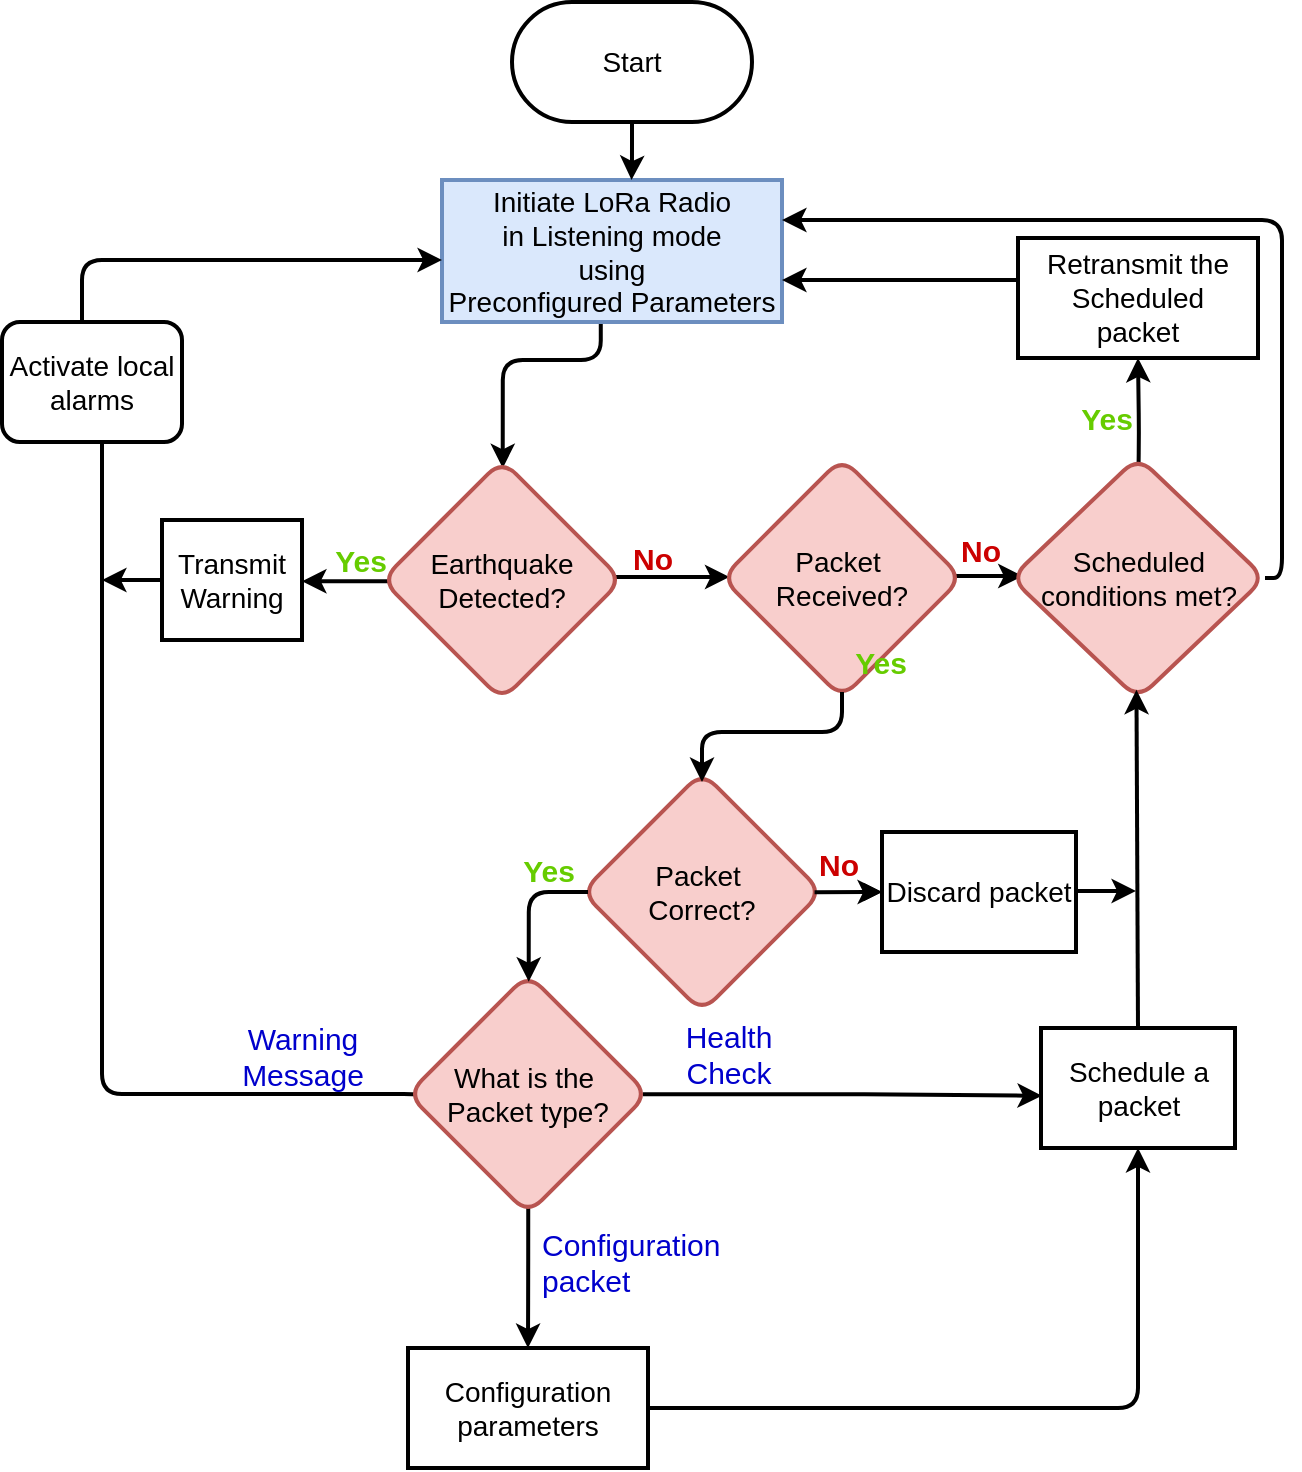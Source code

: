 <mxfile version="24.6.4" type="github">
  <diagram name="Page-1" id="nr04e7j_lgrhqmW4x8mc">
    <mxGraphModel dx="1105" dy="611" grid="1" gridSize="10" guides="1" tooltips="1" connect="1" arrows="1" fold="1" page="1" pageScale="1" pageWidth="850" pageHeight="1100" math="0" shadow="0">
      <root>
        <mxCell id="0" />
        <mxCell id="1" parent="0" />
        <mxCell id="aT8a2JC3UvmOd2hiil9d-5" style="edgeStyle=orthogonalEdgeStyle;rounded=1;orthogonalLoop=1;jettySize=auto;html=1;exitX=0.467;exitY=0.991;exitDx=0;exitDy=0;entryX=0.503;entryY=0.034;entryDx=0;entryDy=0;fontStyle=0;entryPerimeter=0;strokeWidth=2;exitPerimeter=0;" parent="1" source="aT8a2JC3UvmOd2hiil9d-2" target="aT8a2JC3UvmOd2hiil9d-14" edge="1">
          <mxGeometry relative="1" as="geometry">
            <mxPoint x="390" y="260" as="targetPoint" />
            <Array as="points">
              <mxPoint x="389" y="240" />
              <mxPoint x="340" y="240" />
            </Array>
          </mxGeometry>
        </mxCell>
        <mxCell id="aT8a2JC3UvmOd2hiil9d-2" value="Initiate LoRa Radio&lt;br style=&quot;font-size: 14px;&quot;&gt;in Listening mode&lt;div style=&quot;font-size: 14px;&quot;&gt;using&lt;/div&gt;&lt;div style=&quot;font-size: 14px;&quot;&gt;Preconfigured Parameters&lt;br&gt;&lt;/div&gt;" style="rounded=1;whiteSpace=wrap;html=1;arcSize=0;fillColor=#dae8fc;strokeColor=#6c8ebf;fontStyle=0;fontSize=14;strokeWidth=2;" parent="1" vertex="1">
          <mxGeometry x="310" y="150" width="170" height="71" as="geometry" />
        </mxCell>
        <mxCell id="aT8a2JC3UvmOd2hiil9d-18" style="edgeStyle=orthogonalEdgeStyle;rounded=1;orthogonalLoop=1;jettySize=auto;html=1;entryX=0.023;entryY=0.504;entryDx=0;entryDy=0;fontStyle=0;exitX=0.967;exitY=0.496;exitDx=0;exitDy=0;exitPerimeter=0;entryPerimeter=0;strokeWidth=2;" parent="1" edge="1">
          <mxGeometry relative="1" as="geometry">
            <mxPoint x="397.0" y="348.54" as="sourcePoint" />
            <mxPoint x="453.72" y="348.5" as="targetPoint" />
          </mxGeometry>
        </mxCell>
        <mxCell id="aT8a2JC3UvmOd2hiil9d-23" value="No" style="edgeLabel;html=1;align=center;verticalAlign=middle;resizable=0;points=[];rounded=1;fontStyle=1;fontColor=#CC0000;fontSize=15;labelBackgroundColor=none;" parent="aT8a2JC3UvmOd2hiil9d-18" vertex="1" connectable="0">
          <mxGeometry x="-0.248" y="2" relative="1" as="geometry">
            <mxPoint x="-4" y="-8" as="offset" />
          </mxGeometry>
        </mxCell>
        <mxCell id="aT8a2JC3UvmOd2hiil9d-20" style="edgeStyle=orthogonalEdgeStyle;rounded=1;orthogonalLoop=1;jettySize=auto;html=1;fontStyle=0;exitX=0.027;exitY=0.505;exitDx=0;exitDy=0;exitPerimeter=0;strokeWidth=2;" parent="1" source="aT8a2JC3UvmOd2hiil9d-14" target="aT8a2JC3UvmOd2hiil9d-19" edge="1">
          <mxGeometry relative="1" as="geometry">
            <Array as="points">
              <mxPoint x="255" y="351" />
            </Array>
          </mxGeometry>
        </mxCell>
        <mxCell id="aT8a2JC3UvmOd2hiil9d-22" value="Yes" style="edgeLabel;html=1;align=center;verticalAlign=middle;resizable=0;points=[];rounded=1;fontStyle=1;fontColor=#66CC00;fontSize=15;labelBackgroundColor=none;" parent="aT8a2JC3UvmOd2hiil9d-20" vertex="1" connectable="0">
          <mxGeometry x="-0.588" y="1" relative="1" as="geometry">
            <mxPoint x="-5" y="-12" as="offset" />
          </mxGeometry>
        </mxCell>
        <mxCell id="aT8a2JC3UvmOd2hiil9d-14" value="Earthquake&lt;br style=&quot;font-size: 14px;&quot;&gt;Detected?" style="rhombus;whiteSpace=wrap;html=1;rounded=1;fillColor=#f8cecc;strokeColor=#b85450;fontStyle=0;fontSize=14;strokeWidth=2;" parent="1" vertex="1">
          <mxGeometry x="280" y="290" width="120" height="120" as="geometry" />
        </mxCell>
        <mxCell id="PVOLsWm9la5_ibdRfDDH-19" value="" style="edgeStyle=orthogonalEdgeStyle;rounded=1;orthogonalLoop=1;jettySize=auto;html=1;strokeWidth=2;curved=0;entryX=0.046;entryY=0.492;entryDx=0;entryDy=0;entryPerimeter=0;exitX=0.958;exitY=0.492;exitDx=0;exitDy=0;exitPerimeter=0;fontStyle=0" parent="1" source="aT8a2JC3UvmOd2hiil9d-16" target="aT8a2JC3UvmOd2hiil9d-48" edge="1">
          <mxGeometry relative="1" as="geometry" />
        </mxCell>
        <mxCell id="aT8a2JC3UvmOd2hiil9d-19" value="Transmit&lt;br style=&quot;font-size: 14px;&quot;&gt;Warning" style="rounded=0;whiteSpace=wrap;html=1;fontStyle=0;fontSize=14;strokeWidth=2;" parent="1" vertex="1">
          <mxGeometry x="170" y="320" width="70" height="60" as="geometry" />
        </mxCell>
        <mxCell id="aT8a2JC3UvmOd2hiil9d-16" value="Packet&amp;nbsp;&lt;div&gt;Received?&lt;/div&gt;" style="rhombus;whiteSpace=wrap;html=1;rounded=1;fillColor=#f8cecc;strokeColor=#b85450;fontStyle=0;fontSize=14;strokeWidth=2;" parent="1" vertex="1">
          <mxGeometry x="450" y="289" width="120" height="120" as="geometry" />
        </mxCell>
        <mxCell id="aT8a2JC3UvmOd2hiil9d-28" style="edgeStyle=orthogonalEdgeStyle;rounded=1;orthogonalLoop=1;jettySize=auto;html=1;entryX=1;entryY=0.5;entryDx=0;entryDy=0;fontStyle=1;strokeWidth=2;exitX=0.065;exitY=0.519;exitDx=0;exitDy=0;exitPerimeter=0;" parent="1" source="aT8a2JC3UvmOd2hiil9d-24" edge="1">
          <mxGeometry relative="1" as="geometry">
            <mxPoint x="140" y="250" as="targetPoint" />
            <Array as="points">
              <mxPoint x="301" y="607" />
              <mxPoint x="140" y="607" />
            </Array>
            <mxPoint x="380" y="500" as="sourcePoint" />
          </mxGeometry>
        </mxCell>
        <mxCell id="aT8a2JC3UvmOd2hiil9d-29" value="Warning&lt;br style=&quot;font-size: 15px;&quot;&gt;Message" style="edgeLabel;html=1;align=center;verticalAlign=middle;resizable=0;points=[];rounded=1;labelBackgroundColor=none;fontColor=#0000CC;fontStyle=0;fontSize=15;" parent="aT8a2JC3UvmOd2hiil9d-28" vertex="1" connectable="0">
          <mxGeometry x="-0.242" y="-1" relative="1" as="geometry">
            <mxPoint x="99" y="15" as="offset" />
          </mxGeometry>
        </mxCell>
        <mxCell id="aT8a2JC3UvmOd2hiil9d-33" style="edgeStyle=orthogonalEdgeStyle;rounded=1;orthogonalLoop=1;jettySize=auto;html=1;fontStyle=1;exitX=0.978;exitY=0.501;exitDx=0;exitDy=0;exitPerimeter=0;strokeWidth=2;entryX=0.005;entryY=0.565;entryDx=0;entryDy=0;entryPerimeter=0;" parent="1" source="aT8a2JC3UvmOd2hiil9d-24" target="aT8a2JC3UvmOd2hiil9d-32" edge="1">
          <mxGeometry relative="1" as="geometry">
            <mxPoint x="609.5" y="611" as="targetPoint" />
          </mxGeometry>
        </mxCell>
        <mxCell id="aT8a2JC3UvmOd2hiil9d-36" value="Health&lt;br style=&quot;font-size: 15px;&quot;&gt;Check" style="edgeLabel;html=1;align=center;verticalAlign=middle;resizable=0;points=[];rounded=1;labelBackgroundColor=none;fontColor=#0000CC;fontStyle=0;fontSize=15;" parent="aT8a2JC3UvmOd2hiil9d-33" vertex="1" connectable="0">
          <mxGeometry x="-0.448" relative="1" as="geometry">
            <mxPoint x="-13" y="-20" as="offset" />
          </mxGeometry>
        </mxCell>
        <mxCell id="aT8a2JC3UvmOd2hiil9d-40" style="edgeStyle=orthogonalEdgeStyle;rounded=1;orthogonalLoop=1;jettySize=auto;html=1;entryX=0.5;entryY=0;entryDx=0;entryDy=0;fontStyle=1;exitX=0.501;exitY=0.967;exitDx=0;exitDy=0;exitPerimeter=0;strokeWidth=2;" parent="1" source="aT8a2JC3UvmOd2hiil9d-24" target="aT8a2JC3UvmOd2hiil9d-39" edge="1">
          <mxGeometry relative="1" as="geometry" />
        </mxCell>
        <mxCell id="aT8a2JC3UvmOd2hiil9d-41" value="Configuration&amp;nbsp;&lt;div style=&quot;font-size: 15px;&quot;&gt;packet&lt;/div&gt;" style="edgeLabel;html=1;align=left;verticalAlign=middle;resizable=0;points=[];rounded=1;labelBackgroundColor=none;fontColor=#0000CC;fontStyle=0;fontSize=15;" parent="aT8a2JC3UvmOd2hiil9d-40" vertex="1" connectable="0">
          <mxGeometry x="-0.223" y="-2" relative="1" as="geometry">
            <mxPoint x="7" as="offset" />
          </mxGeometry>
        </mxCell>
        <mxCell id="aT8a2JC3UvmOd2hiil9d-24" value="What is the&amp;nbsp;&lt;div style=&quot;font-size: 14px;&quot;&gt;Packet type?&lt;/div&gt;" style="rhombus;whiteSpace=wrap;html=1;rounded=1;fillColor=#f8cecc;strokeColor=#b85450;fontStyle=0;fontSize=14;strokeWidth=2;" parent="1" vertex="1">
          <mxGeometry x="293" y="547" width="120" height="120" as="geometry" />
        </mxCell>
        <mxCell id="aT8a2JC3UvmOd2hiil9d-31" style="edgeStyle=orthogonalEdgeStyle;rounded=1;orthogonalLoop=1;jettySize=auto;html=1;fontStyle=1;strokeWidth=2;exitX=0.456;exitY=0.017;exitDx=0;exitDy=0;exitPerimeter=0;" parent="1" source="aT8a2JC3UvmOd2hiil9d-30" edge="1">
          <mxGeometry relative="1" as="geometry">
            <mxPoint x="310" y="190" as="targetPoint" />
            <mxPoint x="80" y="230" as="sourcePoint" />
            <Array as="points">
              <mxPoint x="131" y="230" />
              <mxPoint x="130" y="230" />
              <mxPoint x="130" y="190" />
            </Array>
          </mxGeometry>
        </mxCell>
        <mxCell id="aT8a2JC3UvmOd2hiil9d-30" value="Activate local alarms" style="rounded=1;whiteSpace=wrap;html=1;fontStyle=0;fontSize=14;strokeWidth=2;" parent="1" vertex="1">
          <mxGeometry x="90" y="221" width="90" height="60" as="geometry" />
        </mxCell>
        <mxCell id="aT8a2JC3UvmOd2hiil9d-32" value="Schedule a packet" style="rounded=0;whiteSpace=wrap;html=1;fontStyle=0;fontSize=14;strokeWidth=2;" parent="1" vertex="1">
          <mxGeometry x="609.5" y="574" width="97" height="60" as="geometry" />
        </mxCell>
        <mxCell id="aT8a2JC3UvmOd2hiil9d-42" style="edgeStyle=orthogonalEdgeStyle;rounded=1;orthogonalLoop=1;jettySize=auto;html=1;entryX=0.5;entryY=1;entryDx=0;entryDy=0;fontStyle=1;strokeWidth=2;" parent="1" source="aT8a2JC3UvmOd2hiil9d-39" target="aT8a2JC3UvmOd2hiil9d-32" edge="1">
          <mxGeometry relative="1" as="geometry">
            <mxPoint x="658" y="641" as="targetPoint" />
          </mxGeometry>
        </mxCell>
        <mxCell id="aT8a2JC3UvmOd2hiil9d-39" value="Configuration&lt;div style=&quot;font-size: 14px;&quot;&gt;parameters&lt;/div&gt;" style="rounded=0;whiteSpace=wrap;html=1;fontStyle=0;fontSize=14;strokeWidth=2;" parent="1" vertex="1">
          <mxGeometry x="293" y="734" width="120" height="60" as="geometry" />
        </mxCell>
        <mxCell id="aT8a2JC3UvmOd2hiil9d-62" value="" style="edgeStyle=orthogonalEdgeStyle;rounded=1;orthogonalLoop=1;jettySize=auto;html=1;strokeColor=default;align=center;verticalAlign=middle;fontFamily=Helvetica;fontSize=11;fontColor=default;labelBackgroundColor=default;endArrow=classic;strokeWidth=2;" parent="1" source="aT8a2JC3UvmOd2hiil9d-44" edge="1">
          <mxGeometry relative="1" as="geometry">
            <mxPoint x="404.753" y="129" as="sourcePoint" />
            <mxPoint x="404.75" y="150" as="targetPoint" />
          </mxGeometry>
        </mxCell>
        <mxCell id="aT8a2JC3UvmOd2hiil9d-44" value="Start" style="rounded=1;whiteSpace=wrap;html=1;arcSize=50;fontStyle=0;fontSize=14;strokeWidth=2;" parent="1" vertex="1">
          <mxGeometry x="345" y="61" width="120" height="60" as="geometry" />
        </mxCell>
        <mxCell id="PVOLsWm9la5_ibdRfDDH-25" style="edgeStyle=orthogonalEdgeStyle;rounded=1;orthogonalLoop=1;jettySize=auto;html=1;exitX=0.5;exitY=0.06;exitDx=0;exitDy=0;entryX=0.5;entryY=1;entryDx=0;entryDy=0;curved=0;strokeWidth=2;exitPerimeter=0;fontStyle=0" parent="1" target="aT8a2JC3UvmOd2hiil9d-53" edge="1">
          <mxGeometry relative="1" as="geometry">
            <mxPoint x="658.0" y="313.76" as="sourcePoint" />
          </mxGeometry>
        </mxCell>
        <mxCell id="1XFwvakkwBoAosKU2_6U-1" style="edgeStyle=orthogonalEdgeStyle;shape=connector;rounded=1;orthogonalLoop=1;jettySize=auto;html=1;exitX=1;exitY=0.5;exitDx=0;exitDy=0;strokeColor=default;strokeWidth=2;align=center;verticalAlign=middle;fontFamily=Helvetica;fontSize=11;fontColor=default;fontStyle=1;labelBackgroundColor=default;endArrow=classic;flowAnimation=0;curved=0;" edge="1" parent="1" source="aT8a2JC3UvmOd2hiil9d-48" target="aT8a2JC3UvmOd2hiil9d-2">
          <mxGeometry relative="1" as="geometry">
            <Array as="points">
              <mxPoint x="730" y="349" />
              <mxPoint x="730" y="170" />
            </Array>
          </mxGeometry>
        </mxCell>
        <mxCell id="aT8a2JC3UvmOd2hiil9d-48" value="Scheduled&lt;br style=&quot;font-size: 14px;&quot;&gt;conditions met?" style="rhombus;whiteSpace=wrap;html=1;rounded=1;fillColor=#f8cecc;strokeColor=#b85450;fontStyle=0;fontSize=14;strokeWidth=2;" parent="1" vertex="1">
          <mxGeometry x="594.5" y="288.5" width="127" height="121" as="geometry" />
        </mxCell>
        <mxCell id="aT8a2JC3UvmOd2hiil9d-56" style="edgeStyle=orthogonalEdgeStyle;rounded=0;orthogonalLoop=1;jettySize=auto;html=1;entryX=1;entryY=0.5;entryDx=0;entryDy=0;flowAnimation=0;fontStyle=1;strokeWidth=2;" parent="1" edge="1">
          <mxGeometry relative="1" as="geometry">
            <mxPoint x="598" y="200.0" as="sourcePoint" />
            <mxPoint x="480" y="200" as="targetPoint" />
          </mxGeometry>
        </mxCell>
        <mxCell id="aT8a2JC3UvmOd2hiil9d-53" value="Retransmit the&lt;br style=&quot;font-size: 14px;&quot;&gt;Scheduled&lt;br style=&quot;font-size: 14px;&quot;&gt;packet" style="rounded=0;whiteSpace=wrap;html=1;fontStyle=0;fontSize=14;strokeWidth=2;" parent="1" vertex="1">
          <mxGeometry x="598" y="179" width="120" height="60" as="geometry" />
        </mxCell>
        <mxCell id="aT8a2JC3UvmOd2hiil9d-61" value="Yes" style="edgeLabel;html=1;align=center;verticalAlign=middle;resizable=0;points=[];fontStyle=1;fontColor=#66CC00;fontSize=15;labelBackgroundColor=none;" parent="1" vertex="1" connectable="0">
          <mxGeometry x="658.001" y="268.997" as="geometry">
            <mxPoint x="-16" as="offset" />
          </mxGeometry>
        </mxCell>
        <mxCell id="PVOLsWm9la5_ibdRfDDH-7" value="" style="endArrow=classic;html=1;rounded=1;exitX=0;exitY=0.5;exitDx=0;exitDy=0;curved=0;strokeWidth=2;fontStyle=0" parent="1" source="aT8a2JC3UvmOd2hiil9d-19" edge="1">
          <mxGeometry width="50" height="50" relative="1" as="geometry">
            <mxPoint x="220" y="240" as="sourcePoint" />
            <mxPoint x="140" y="350" as="targetPoint" />
          </mxGeometry>
        </mxCell>
        <mxCell id="PVOLsWm9la5_ibdRfDDH-18" value="&lt;b&gt;No&lt;/b&gt;" style="edgeLabel;html=1;align=center;verticalAlign=middle;resizable=0;points=[];rounded=1;fontStyle=0;fontColor=#CC0000;fontSize=15;labelBackgroundColor=none;" parent="1" connectable="0" vertex="1">
          <mxGeometry x="429.999" y="349.995" as="geometry">
            <mxPoint x="149" y="-15" as="offset" />
          </mxGeometry>
        </mxCell>
        <mxCell id="xMT419_eGAwAGplKJhdd-25" value="" style="edgeStyle=orthogonalEdgeStyle;rounded=0;orthogonalLoop=1;jettySize=auto;html=1;" parent="1" source="xMT419_eGAwAGplKJhdd-1" target="xMT419_eGAwAGplKJhdd-21" edge="1">
          <mxGeometry relative="1" as="geometry" />
        </mxCell>
        <mxCell id="xMT419_eGAwAGplKJhdd-1" value="&lt;div&gt;Packet&amp;nbsp;&lt;/div&gt;&lt;div&gt;Correct?&lt;/div&gt;" style="rhombus;whiteSpace=wrap;html=1;rounded=1;fillColor=#f8cecc;strokeColor=#b85450;fontStyle=0;fontSize=14;strokeWidth=2;" parent="1" vertex="1">
          <mxGeometry x="380" y="446" width="120" height="120" as="geometry" />
        </mxCell>
        <mxCell id="xMT419_eGAwAGplKJhdd-10" style="edgeStyle=orthogonalEdgeStyle;rounded=1;orthogonalLoop=1;jettySize=auto;html=1;fontStyle=1;strokeWidth=2;entryX=0.503;entryY=0.032;entryDx=0;entryDy=0;entryPerimeter=0;" parent="1" edge="1" target="aT8a2JC3UvmOd2hiil9d-24">
          <mxGeometry relative="1" as="geometry">
            <Array as="points">
              <mxPoint x="353" y="506" />
            </Array>
            <mxPoint x="383" y="506" as="sourcePoint" />
            <mxPoint x="353" y="576" as="targetPoint" />
          </mxGeometry>
        </mxCell>
        <mxCell id="xMT419_eGAwAGplKJhdd-11" value="Yes" style="edgeLabel;html=1;align=center;verticalAlign=middle;resizable=0;points=[];rounded=1;fontStyle=1;fontColor=#66CC00;fontSize=15;labelBackgroundColor=none;" parent="xMT419_eGAwAGplKJhdd-10" vertex="1" connectable="0">
          <mxGeometry x="-0.588" y="1" relative="1" as="geometry">
            <mxPoint x="-5" y="-12" as="offset" />
          </mxGeometry>
        </mxCell>
        <mxCell id="xMT419_eGAwAGplKJhdd-17" value="" style="endArrow=classic;html=1;rounded=1;exitX=0.5;exitY=0;exitDx=0;exitDy=0;entryX=0.494;entryY=0.962;entryDx=0;entryDy=0;entryPerimeter=0;curved=0;strokeWidth=2;" parent="1" source="aT8a2JC3UvmOd2hiil9d-32" edge="1" target="aT8a2JC3UvmOd2hiil9d-48">
          <mxGeometry width="50" height="50" relative="1" as="geometry">
            <mxPoint x="659" y="517" as="sourcePoint" />
            <mxPoint x="656.968" y="378.539" as="targetPoint" />
          </mxGeometry>
        </mxCell>
        <mxCell id="xMT419_eGAwAGplKJhdd-18" value="" style="endArrow=classic;html=1;rounded=1;exitX=0.5;exitY=0.975;exitDx=0;exitDy=0;curved=0;strokeWidth=2;entryX=0.5;entryY=0;entryDx=0;entryDy=0;exitPerimeter=0;" parent="1" source="aT8a2JC3UvmOd2hiil9d-16" edge="1">
          <mxGeometry width="50" height="50" relative="1" as="geometry">
            <mxPoint x="510" y="414" as="sourcePoint" />
            <mxPoint x="440" y="451" as="targetPoint" />
            <Array as="points">
              <mxPoint x="510" y="426" />
              <mxPoint x="440" y="426" />
            </Array>
          </mxGeometry>
        </mxCell>
        <mxCell id="xMT419_eGAwAGplKJhdd-20" value="Yes" style="edgeLabel;html=1;align=center;verticalAlign=middle;resizable=0;points=[];rounded=1;fontStyle=1;fontColor=#66CC00;fontSize=15;labelBackgroundColor=none;" parent="1" vertex="1" connectable="0">
          <mxGeometry x="530" y="390" as="geometry">
            <mxPoint x="-1" y="1" as="offset" />
          </mxGeometry>
        </mxCell>
        <mxCell id="xMT419_eGAwAGplKJhdd-21" value="Discard packet" style="rounded=0;whiteSpace=wrap;html=1;fontStyle=0;fontSize=14;strokeWidth=2;" parent="1" vertex="1">
          <mxGeometry x="530" y="476" width="97" height="60" as="geometry" />
        </mxCell>
        <mxCell id="xMT419_eGAwAGplKJhdd-22" value="" style="endArrow=classic;html=1;rounded=1;entryX=0;entryY=0.5;entryDx=0;entryDy=0;curved=0;strokeWidth=2;exitX=0.969;exitY=0.501;exitDx=0;exitDy=0;exitPerimeter=0;" parent="1" source="xMT419_eGAwAGplKJhdd-1" target="xMT419_eGAwAGplKJhdd-21" edge="1">
          <mxGeometry width="50" height="50" relative="1" as="geometry">
            <mxPoint x="500" y="506" as="sourcePoint" />
            <mxPoint x="470" y="516" as="targetPoint" />
          </mxGeometry>
        </mxCell>
        <mxCell id="xMT419_eGAwAGplKJhdd-23" value="" style="endArrow=classic;html=1;rounded=1;entryX=0;entryY=0.5;entryDx=0;entryDy=0;exitX=1;exitY=0.5;exitDx=0;exitDy=0;curved=0;strokeWidth=2;" parent="1" edge="1">
          <mxGeometry width="50" height="50" relative="1" as="geometry">
            <mxPoint x="627" y="505.5" as="sourcePoint" />
            <mxPoint x="657" y="505.5" as="targetPoint" />
          </mxGeometry>
        </mxCell>
        <mxCell id="xMT419_eGAwAGplKJhdd-24" value="No" style="edgeLabel;html=1;align=center;verticalAlign=middle;resizable=0;points=[];rounded=1;fontStyle=1;fontColor=#CC0000;fontSize=15;labelBackgroundColor=none;" parent="1" vertex="1" connectable="0">
          <mxGeometry x="507.999" y="491.525" as="geometry" />
        </mxCell>
      </root>
    </mxGraphModel>
  </diagram>
</mxfile>

